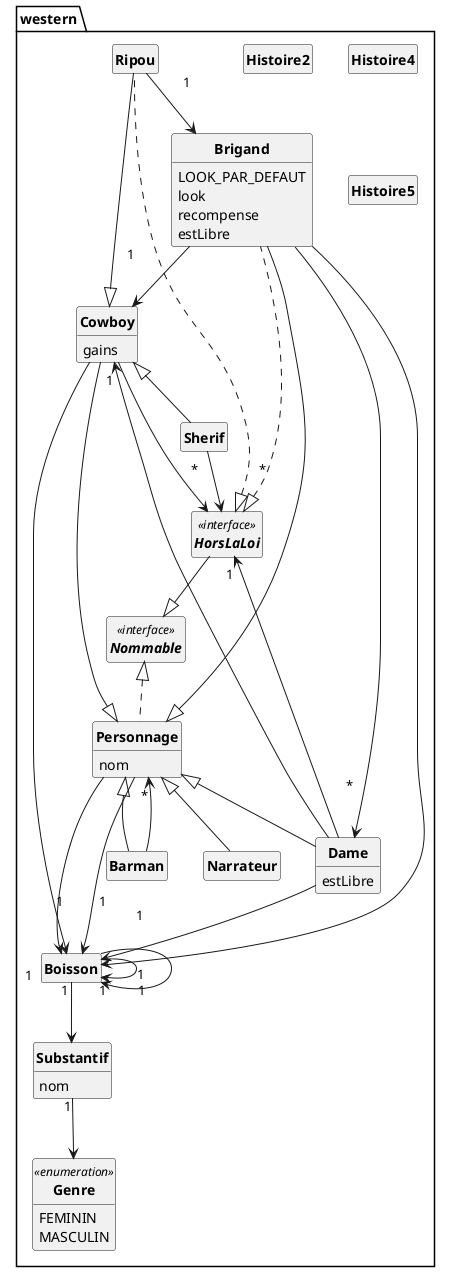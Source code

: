 @startuml
'https://plantuml.com/class-diagram
skinparam classAttributeIconSize 0
skinparam classFontStyle Bold
skinparam style strictuml
hide empty members

class western.Ripou extends western.Cowboy implements western.HorsLaLoi{
}

western.Ripou --> "\t1\n\t\n" western.Brigand

class western.Dame extends western.Personnage {
	estLibre
}

western.Dame --> "\t1\n\t\n" western.Cowboy
western.Dame --> "\t1\n\t\n" western.HorsLaLoi
western.Dame --> "\t1\n\t\n" western.Boisson

class western.Histoire2  {
}


class western.Cowboy extends western.Personnage {
	gains
}

western.Cowboy --> "\t*\n\t\n" western.HorsLaLoi
western.Cowboy --> "\t1\n\t\n" western.Boisson

class western.Narrateur extends western.Personnage {
}


class western.Histoire4  {
}


class western.Brigand extends western.Personnage implements western.HorsLaLoi{
	LOOK_PAR_DEFAUT
	look
	recompense
	estLibre
}

western.Brigand --> "\t*\n\t\n" western.Dame
western.Brigand --> "\t1\n\t\n" western.Cowboy
western.Brigand --> "\t1\n\t\n" western.Boisson

class western.Substantif  {
	nom
}

western.Substantif --> "\t1\n\t\n" western.Genre

interface western.HorsLaLoi <<interface>> {
}

HorsLaLoi --^ western.Nommable

class western.Personnage  implements western.Nommable{
	nom
}

western.Personnage --> "\t1\n\t\n" western.Boisson
western.Personnage --> "\t1\n\t\n" western.Boisson

enum western.Genre <<enumeration>> {
	FEMININ
	MASCULIN
}
class western.Barman extends western.Personnage {
}

western.Barman --> "\t*\n\t\n" western.Personnage

interface western.Nommable <<interface>> {
}


class western.Histoire5  {
}


class western.Boisson  {
}

western.Boisson --> "\t1\n\t\n" western.Substantif
western.Boisson --> "\t1\n\t\n" western.Boisson
western.Boisson --> "\t1\n\t\n" Boisson

class western.Sherif extends western.Cowboy {
}

western.Sherif --> "\t*\n\t\n" western.HorsLaLoi


@enduml
